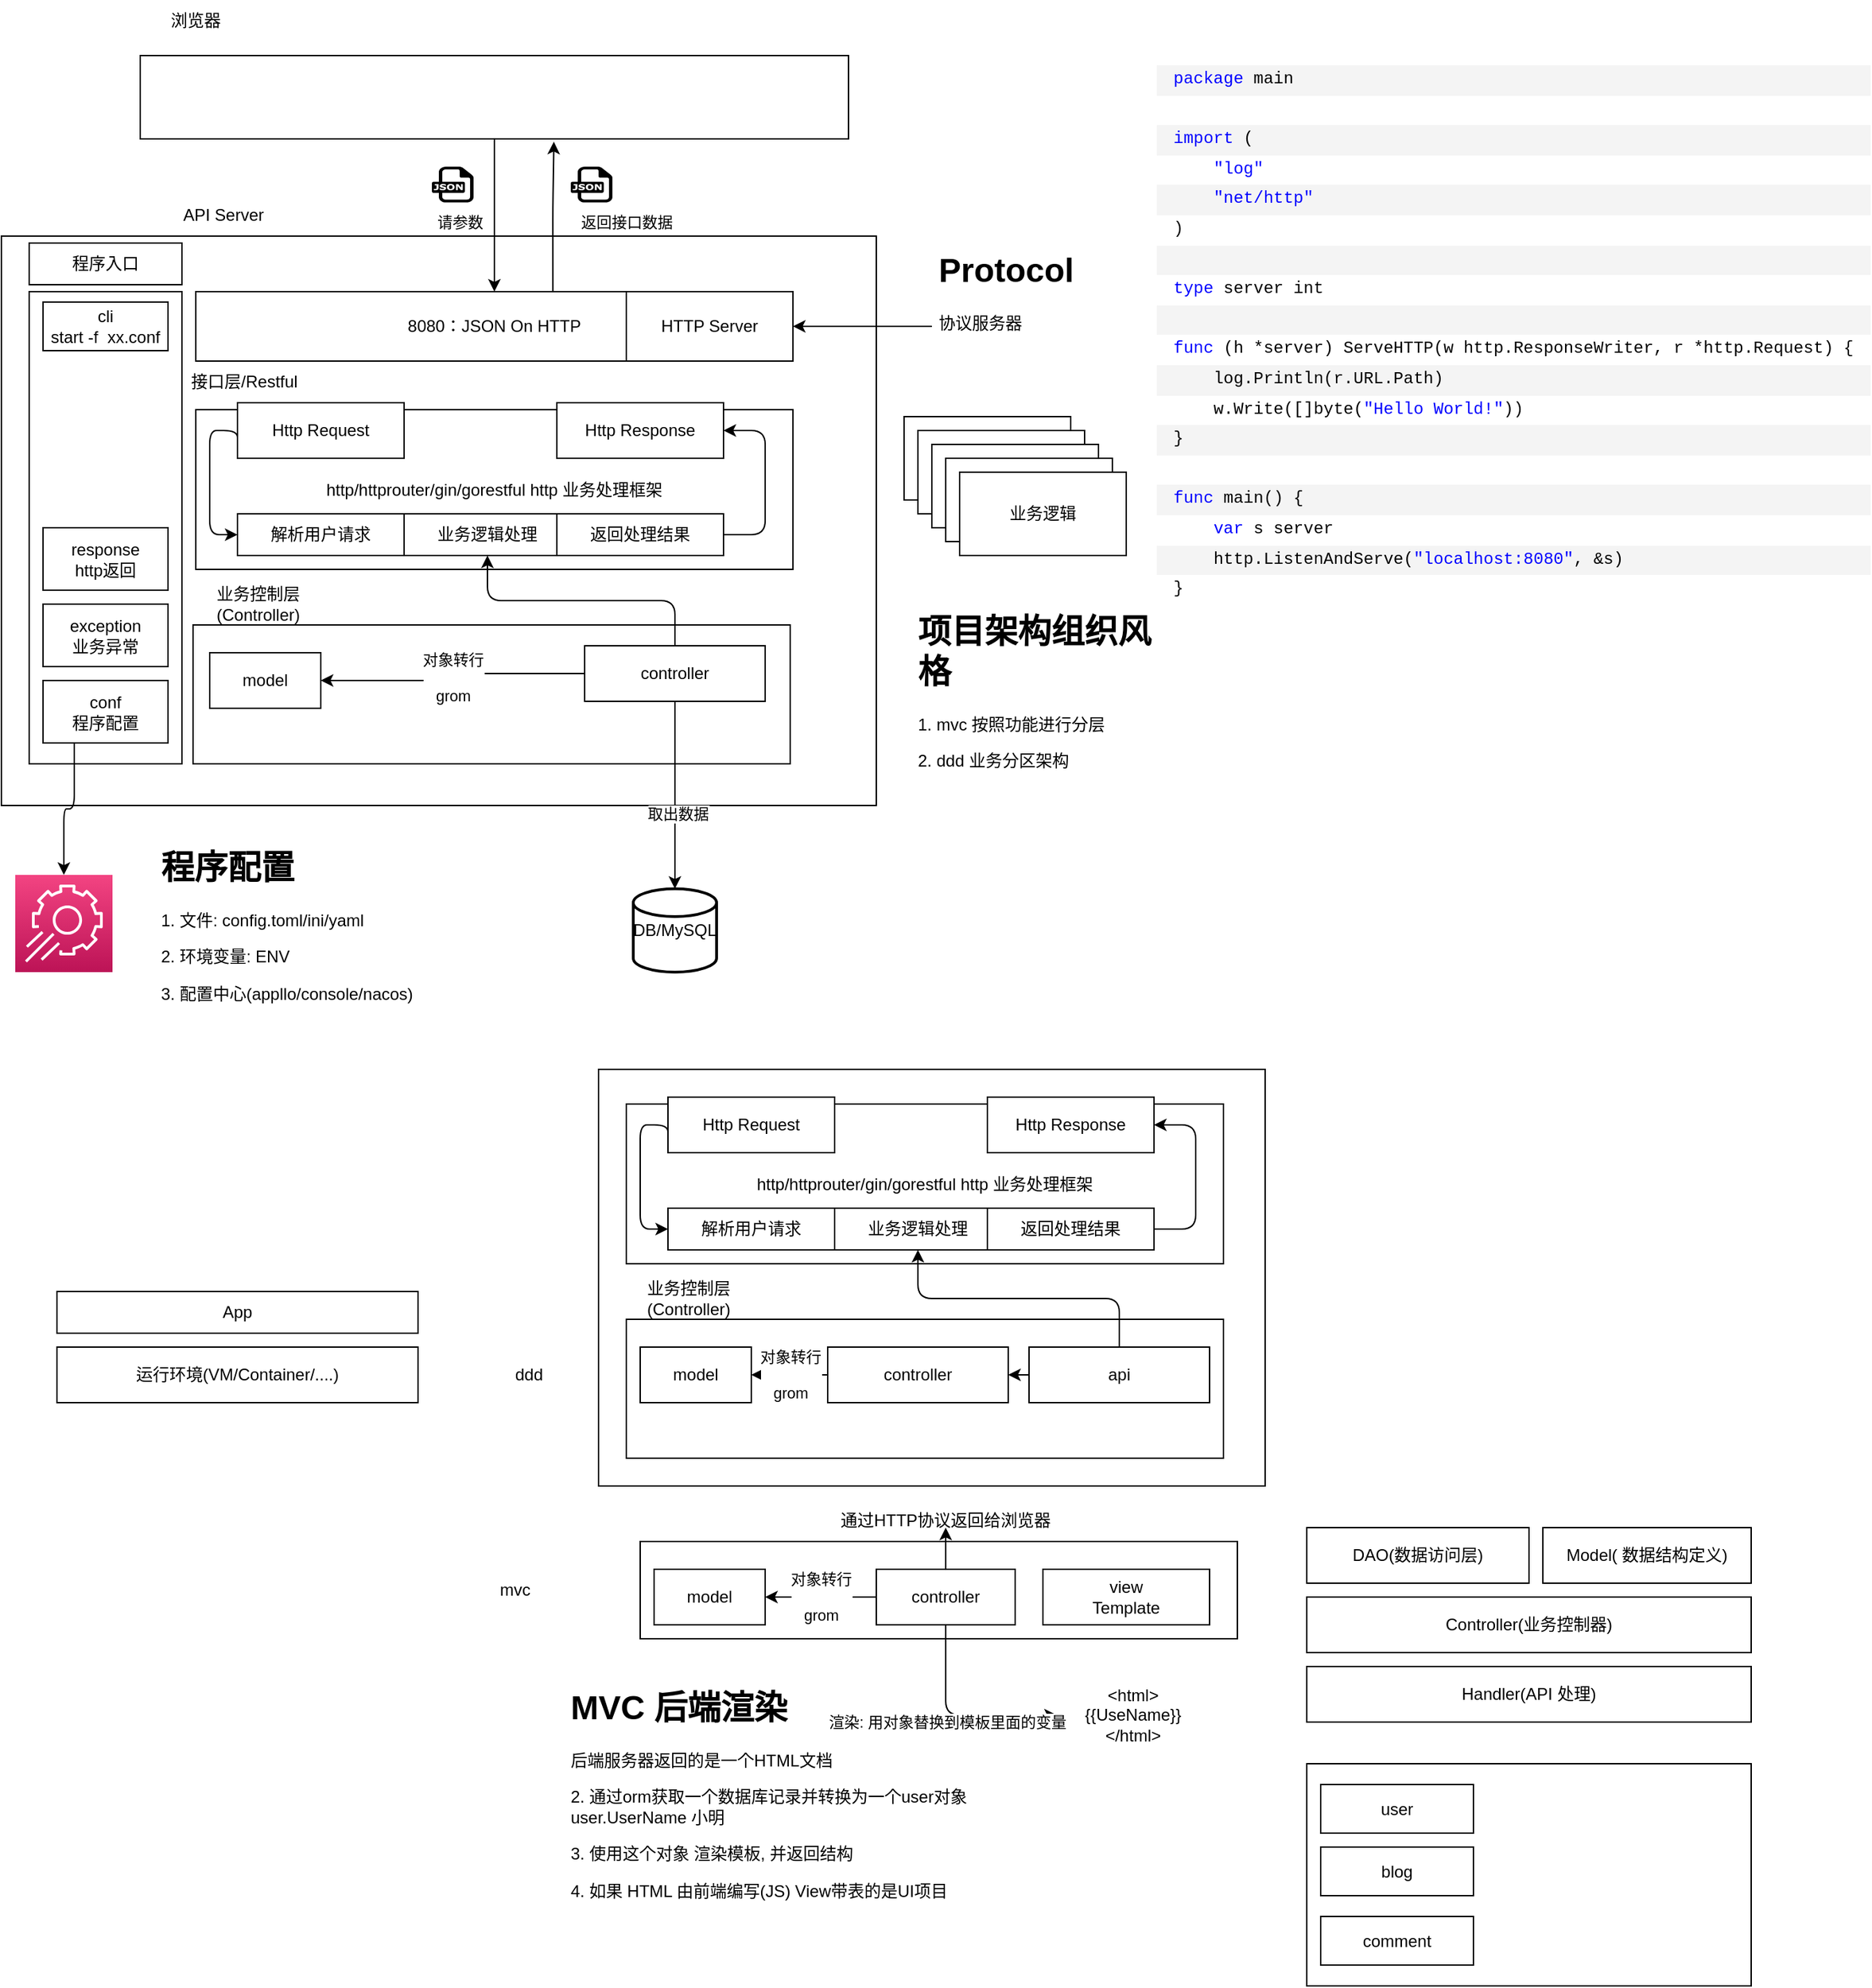 <mxfile>
    <diagram id="3UPK-L33isuok3oqNP-7" name="第 1 页">
        <mxGraphModel dx="991" dy="521" grid="1" gridSize="10" guides="1" tooltips="1" connect="1" arrows="1" fold="1" page="1" pageScale="1" pageWidth="827" pageHeight="1169" math="0" shadow="0">
            <root>
                <mxCell id="0"/>
                <mxCell id="1" parent="0"/>
                <mxCell id="76" value="" style="rounded=0;whiteSpace=wrap;html=1;" parent="1" vertex="1">
                    <mxGeometry x="430" y="800" width="480" height="300" as="geometry"/>
                </mxCell>
                <mxCell id="2" value="" style="rounded=0;whiteSpace=wrap;html=1;" parent="1" vertex="1">
                    <mxGeometry y="200" width="630" height="410" as="geometry"/>
                </mxCell>
                <mxCell id="49" value="返回接口数据" style="edgeStyle=orthogonalEdgeStyle;html=1;exitX=0.598;exitY=0.007;exitDx=0;exitDy=0;entryX=0.584;entryY=1.034;entryDx=0;entryDy=0;entryPerimeter=0;exitPerimeter=0;" parent="1" source="3" target="8" edge="1">
                    <mxGeometry x="-0.071" y="-53" relative="1" as="geometry">
                        <Array as="points">
                            <mxPoint x="397" y="180"/>
                        </Array>
                        <mxPoint as="offset"/>
                    </mxGeometry>
                </mxCell>
                <mxCell id="3" value="8080：JSON On HTTP" style="rounded=0;whiteSpace=wrap;html=1;" parent="1" vertex="1">
                    <mxGeometry x="140" y="240" width="430" height="50" as="geometry"/>
                </mxCell>
                <mxCell id="4" value="HTTP Server" style="rounded=0;whiteSpace=wrap;html=1;" parent="1" vertex="1">
                    <mxGeometry x="450" y="240" width="120" height="50" as="geometry"/>
                </mxCell>
                <mxCell id="6" style="edgeStyle=none;html=1;exitX=0;exitY=0.5;exitDx=0;exitDy=0;entryX=1;entryY=0.5;entryDx=0;entryDy=0;" parent="1" source="5" target="4" edge="1">
                    <mxGeometry relative="1" as="geometry"/>
                </mxCell>
                <mxCell id="5" value="&lt;h1&gt;Protocol&lt;/h1&gt;&lt;p&gt;协议服务器&lt;/p&gt;" style="text;html=1;strokeColor=none;fillColor=none;spacing=5;spacingTop=-20;whiteSpace=wrap;overflow=hidden;rounded=0;" parent="1" vertex="1">
                    <mxGeometry x="670" y="205" width="190" height="120" as="geometry"/>
                </mxCell>
                <mxCell id="10" value="请参数" style="edgeStyle=orthogonalEdgeStyle;html=1;exitX=0.5;exitY=1;exitDx=0;exitDy=0;entryX=0.5;entryY=0;entryDx=0;entryDy=0;" parent="1" source="8" target="3" edge="1">
                    <mxGeometry x="0.091" y="-25" relative="1" as="geometry">
                        <mxPoint as="offset"/>
                    </mxGeometry>
                </mxCell>
                <mxCell id="8" value="" style="rounded=0;whiteSpace=wrap;html=1;" parent="1" vertex="1">
                    <mxGeometry x="100" y="70" width="510" height="60" as="geometry"/>
                </mxCell>
                <mxCell id="9" value="浏览器" style="text;html=1;strokeColor=none;fillColor=none;align=center;verticalAlign=middle;whiteSpace=wrap;rounded=0;" parent="1" vertex="1">
                    <mxGeometry x="110" y="30" width="60" height="30" as="geometry"/>
                </mxCell>
                <mxCell id="11" value="&lt;div style=&quot;border-radius: 0px !important; background: none rgb(244, 244, 244) !important; border: 0px !important; inset: auto !important; float: none !important; height: auto !important; line-height: 1.8em !important; margin: 0px !important; outline: 0px !important; overflow: visible !important; padding: 0px 1em !important; position: static !important; text-align: left; vertical-align: baseline !important; width: auto !important; box-sizing: content-box !important; font-family: Consolas, &amp;quot;Bitstream Vera Sans Mono&amp;quot;, &amp;quot;Courier New&amp;quot;, Courier, monospace; font-weight: 400; font-style: normal; font-size: 12px; min-height: auto !important; white-space-collapse: collapse; text-wrap: nowrap !important; color: rgb(75, 75, 75); font-variant-ligatures: normal; font-variant-caps: normal; letter-spacing: normal; orphans: 2; text-indent: 0px; text-transform: none; widows: 2; word-spacing: 0px; -webkit-text-stroke-width: 0px; text-decoration-thickness: initial; text-decoration-style: initial; text-decoration-color: initial;&quot; class=&quot;line number1 index0 alt2&quot;&gt;&lt;code style=&quot;font-family: Consolas, &amp;quot;Bitstream Vera Sans Mono&amp;quot;, &amp;quot;Courier New&amp;quot;, Courier, monospace !important; border-radius: 0px !important; background: none !important; border: 0px !important; inset: auto !important; float: none !important; height: auto !important; line-height: 1.8em !important; margin: 0px !important; outline: 0px !important; overflow: visible !important; padding: 0px !important; position: static !important; text-align: left !important; vertical-align: baseline !important; width: auto !important; box-sizing: content-box !important; font-weight: normal !important; font-style: normal !important; font-size: 12px !important; min-height: auto !important; color: rgb(0, 0, 255) !important;&quot; class=&quot;go keyword bold&quot;&gt;package&lt;/code&gt;&lt;span&gt;&amp;nbsp;&lt;/span&gt;&lt;code style=&quot;font-family: Consolas, &amp;quot;Bitstream Vera Sans Mono&amp;quot;, &amp;quot;Courier New&amp;quot;, Courier, monospace !important; border-radius: 0px !important; background: none !important; border: 0px !important; inset: auto !important; float: none !important; height: auto !important; line-height: 1.8em !important; margin: 0px !important; outline: 0px !important; overflow: visible !important; padding: 0px !important; position: static !important; text-align: left !important; vertical-align: baseline !important; width: auto !important; box-sizing: content-box !important; font-weight: normal !important; font-style: normal !important; font-size: 12px !important; min-height: auto !important; color: rgb(0, 0, 0) !important;&quot; class=&quot;go plain&quot;&gt;main&lt;/code&gt;&lt;/div&gt;&lt;div style=&quot;border-radius: 0px !important; background: none rgb(255, 255, 255) !important; border: 0px !important; inset: auto !important; float: none !important; height: auto !important; line-height: 1.8em !important; margin: 0px !important; outline: 0px !important; overflow: visible !important; padding: 0px 1em !important; position: static !important; text-align: left; vertical-align: baseline !important; width: auto !important; box-sizing: content-box !important; font-family: Consolas, &amp;quot;Bitstream Vera Sans Mono&amp;quot;, &amp;quot;Courier New&amp;quot;, Courier, monospace; font-weight: 400; font-style: normal; font-size: 12px; min-height: auto !important; white-space-collapse: collapse; text-wrap: nowrap !important; color: rgb(75, 75, 75); font-variant-ligatures: normal; font-variant-caps: normal; letter-spacing: normal; orphans: 2; text-indent: 0px; text-transform: none; widows: 2; word-spacing: 0px; -webkit-text-stroke-width: 0px; text-decoration-thickness: initial; text-decoration-style: initial; text-decoration-color: initial;&quot; class=&quot;line number2 index1 alt1&quot;&gt;&amp;nbsp;&lt;/div&gt;&lt;div style=&quot;border-radius: 0px !important; background: none rgb(244, 244, 244) !important; border: 0px !important; inset: auto !important; float: none !important; height: auto !important; line-height: 1.8em !important; margin: 0px !important; outline: 0px !important; overflow: visible !important; padding: 0px 1em !important; position: static !important; text-align: left; vertical-align: baseline !important; width: auto !important; box-sizing: content-box !important; font-family: Consolas, &amp;quot;Bitstream Vera Sans Mono&amp;quot;, &amp;quot;Courier New&amp;quot;, Courier, monospace; font-weight: 400; font-style: normal; font-size: 12px; min-height: auto !important; white-space-collapse: collapse; text-wrap: nowrap !important; color: rgb(75, 75, 75); font-variant-ligatures: normal; font-variant-caps: normal; letter-spacing: normal; orphans: 2; text-indent: 0px; text-transform: none; widows: 2; word-spacing: 0px; -webkit-text-stroke-width: 0px; text-decoration-thickness: initial; text-decoration-style: initial; text-decoration-color: initial;&quot; class=&quot;line number3 index2 alt2&quot;&gt;&lt;code style=&quot;font-family: Consolas, &amp;quot;Bitstream Vera Sans Mono&amp;quot;, &amp;quot;Courier New&amp;quot;, Courier, monospace !important; border-radius: 0px !important; background: none !important; border: 0px !important; inset: auto !important; float: none !important; height: auto !important; line-height: 1.8em !important; margin: 0px !important; outline: 0px !important; overflow: visible !important; padding: 0px !important; position: static !important; text-align: left !important; vertical-align: baseline !important; width: auto !important; box-sizing: content-box !important; font-weight: normal !important; font-style: normal !important; font-size: 12px !important; min-height: auto !important; color: rgb(0, 0, 255) !important;&quot; class=&quot;go keyword bold&quot;&gt;import&lt;/code&gt;&lt;span&gt;&amp;nbsp;&lt;/span&gt;&lt;code style=&quot;font-family: Consolas, &amp;quot;Bitstream Vera Sans Mono&amp;quot;, &amp;quot;Courier New&amp;quot;, Courier, monospace !important; border-radius: 0px !important; background: none !important; border: 0px !important; inset: auto !important; float: none !important; height: auto !important; line-height: 1.8em !important; margin: 0px !important; outline: 0px !important; overflow: visible !important; padding: 0px !important; position: static !important; text-align: left !important; vertical-align: baseline !important; width: auto !important; box-sizing: content-box !important; font-weight: normal !important; font-style: normal !important; font-size: 12px !important; min-height: auto !important; color: rgb(0, 0, 0) !important;&quot; class=&quot;go plain&quot;&gt;(&lt;/code&gt;&lt;/div&gt;&lt;div style=&quot;border-radius: 0px !important; background: none rgb(255, 255, 255) !important; border: 0px !important; inset: auto !important; float: none !important; height: auto !important; line-height: 1.8em !important; margin: 0px !important; outline: 0px !important; overflow: visible !important; padding: 0px 1em !important; position: static !important; text-align: left; vertical-align: baseline !important; width: auto !important; box-sizing: content-box !important; font-family: Consolas, &amp;quot;Bitstream Vera Sans Mono&amp;quot;, &amp;quot;Courier New&amp;quot;, Courier, monospace; font-weight: 400; font-style: normal; font-size: 12px; min-height: auto !important; white-space-collapse: collapse; text-wrap: nowrap !important; color: rgb(75, 75, 75); font-variant-ligatures: normal; font-variant-caps: normal; letter-spacing: normal; orphans: 2; text-indent: 0px; text-transform: none; widows: 2; word-spacing: 0px; -webkit-text-stroke-width: 0px; text-decoration-thickness: initial; text-decoration-style: initial; text-decoration-color: initial;&quot; class=&quot;line number4 index3 alt1&quot;&gt;&lt;code style=&quot;font-family: Consolas, &amp;quot;Bitstream Vera Sans Mono&amp;quot;, &amp;quot;Courier New&amp;quot;, Courier, monospace !important; border-radius: 0px !important; background: none !important; border: 0px !important; inset: auto !important; float: none !important; height: auto !important; line-height: 1.8em !important; margin: 0px !important; outline: 0px !important; overflow: visible !important; padding: 0px !important; position: static !important; text-align: left !important; vertical-align: baseline !important; width: auto !important; box-sizing: content-box !important; font-weight: normal !important; font-style: normal !important; font-size: 12px !important; min-height: auto !important;&quot; class=&quot;go spaces&quot;&gt;&amp;nbsp;&amp;nbsp;&amp;nbsp;&amp;nbsp;&lt;/code&gt;&lt;code style=&quot;font-family: Consolas, &amp;quot;Bitstream Vera Sans Mono&amp;quot;, &amp;quot;Courier New&amp;quot;, Courier, monospace !important; border-radius: 0px !important; background: none !important; border: 0px !important; inset: auto !important; float: none !important; height: auto !important; line-height: 1.8em !important; margin: 0px !important; outline: 0px !important; overflow: visible !important; padding: 0px !important; position: static !important; text-align: left !important; vertical-align: baseline !important; width: auto !important; box-sizing: content-box !important; font-weight: normal !important; font-style: normal !important; font-size: 12px !important; min-height: auto !important; color: rgb(0, 0, 255) !important;&quot; class=&quot;go string&quot;&gt;&quot;log&quot;&lt;/code&gt;&lt;/div&gt;&lt;div style=&quot;border-radius: 0px !important; background: none rgb(244, 244, 244) !important; border: 0px !important; inset: auto !important; float: none !important; height: auto !important; line-height: 1.8em !important; margin: 0px !important; outline: 0px !important; overflow: visible !important; padding: 0px 1em !important; position: static !important; text-align: left; vertical-align: baseline !important; width: auto !important; box-sizing: content-box !important; font-family: Consolas, &amp;quot;Bitstream Vera Sans Mono&amp;quot;, &amp;quot;Courier New&amp;quot;, Courier, monospace; font-weight: 400; font-style: normal; font-size: 12px; min-height: auto !important; white-space-collapse: collapse; text-wrap: nowrap !important; color: rgb(75, 75, 75); font-variant-ligatures: normal; font-variant-caps: normal; letter-spacing: normal; orphans: 2; text-indent: 0px; text-transform: none; widows: 2; word-spacing: 0px; -webkit-text-stroke-width: 0px; text-decoration-thickness: initial; text-decoration-style: initial; text-decoration-color: initial;&quot; class=&quot;line number5 index4 alt2&quot;&gt;&lt;code style=&quot;font-family: Consolas, &amp;quot;Bitstream Vera Sans Mono&amp;quot;, &amp;quot;Courier New&amp;quot;, Courier, monospace !important; border-radius: 0px !important; background: none !important; border: 0px !important; inset: auto !important; float: none !important; height: auto !important; line-height: 1.8em !important; margin: 0px !important; outline: 0px !important; overflow: visible !important; padding: 0px !important; position: static !important; text-align: left !important; vertical-align: baseline !important; width: auto !important; box-sizing: content-box !important; font-weight: normal !important; font-style: normal !important; font-size: 12px !important; min-height: auto !important;&quot; class=&quot;go spaces&quot;&gt;&amp;nbsp;&amp;nbsp;&amp;nbsp;&amp;nbsp;&lt;/code&gt;&lt;code style=&quot;font-family: Consolas, &amp;quot;Bitstream Vera Sans Mono&amp;quot;, &amp;quot;Courier New&amp;quot;, Courier, monospace !important; border-radius: 0px !important; background: none !important; border: 0px !important; inset: auto !important; float: none !important; height: auto !important; line-height: 1.8em !important; margin: 0px !important; outline: 0px !important; overflow: visible !important; padding: 0px !important; position: static !important; text-align: left !important; vertical-align: baseline !important; width: auto !important; box-sizing: content-box !important; font-weight: normal !important; font-style: normal !important; font-size: 12px !important; min-height: auto !important; color: rgb(0, 0, 255) !important;&quot; class=&quot;go string&quot;&gt;&quot;net/http&quot;&lt;/code&gt;&lt;/div&gt;&lt;div style=&quot;border-radius: 0px !important; background: none rgb(255, 255, 255) !important; border: 0px !important; inset: auto !important; float: none !important; height: auto !important; line-height: 1.8em !important; margin: 0px !important; outline: 0px !important; overflow: visible !important; padding: 0px 1em !important; position: static !important; text-align: left; vertical-align: baseline !important; width: auto !important; box-sizing: content-box !important; font-family: Consolas, &amp;quot;Bitstream Vera Sans Mono&amp;quot;, &amp;quot;Courier New&amp;quot;, Courier, monospace; font-weight: 400; font-style: normal; font-size: 12px; min-height: auto !important; white-space-collapse: collapse; text-wrap: nowrap !important; color: rgb(75, 75, 75); font-variant-ligatures: normal; font-variant-caps: normal; letter-spacing: normal; orphans: 2; text-indent: 0px; text-transform: none; widows: 2; word-spacing: 0px; -webkit-text-stroke-width: 0px; text-decoration-thickness: initial; text-decoration-style: initial; text-decoration-color: initial;&quot; class=&quot;line number6 index5 alt1&quot;&gt;&lt;code style=&quot;font-family: Consolas, &amp;quot;Bitstream Vera Sans Mono&amp;quot;, &amp;quot;Courier New&amp;quot;, Courier, monospace !important; border-radius: 0px !important; background: none !important; border: 0px !important; inset: auto !important; float: none !important; height: auto !important; line-height: 1.8em !important; margin: 0px !important; outline: 0px !important; overflow: visible !important; padding: 0px !important; position: static !important; text-align: left !important; vertical-align: baseline !important; width: auto !important; box-sizing: content-box !important; font-weight: normal !important; font-style: normal !important; font-size: 12px !important; min-height: auto !important; color: rgb(0, 0, 0) !important;&quot; class=&quot;go plain&quot;&gt;)&lt;/code&gt;&lt;/div&gt;&lt;div style=&quot;border-radius: 0px !important; background: none rgb(244, 244, 244) !important; border: 0px !important; inset: auto !important; float: none !important; height: auto !important; line-height: 1.8em !important; margin: 0px !important; outline: 0px !important; overflow: visible !important; padding: 0px 1em !important; position: static !important; text-align: left; vertical-align: baseline !important; width: auto !important; box-sizing: content-box !important; font-family: Consolas, &amp;quot;Bitstream Vera Sans Mono&amp;quot;, &amp;quot;Courier New&amp;quot;, Courier, monospace; font-weight: 400; font-style: normal; font-size: 12px; min-height: auto !important; white-space-collapse: collapse; text-wrap: nowrap !important; color: rgb(75, 75, 75); font-variant-ligatures: normal; font-variant-caps: normal; letter-spacing: normal; orphans: 2; text-indent: 0px; text-transform: none; widows: 2; word-spacing: 0px; -webkit-text-stroke-width: 0px; text-decoration-thickness: initial; text-decoration-style: initial; text-decoration-color: initial;&quot; class=&quot;line number7 index6 alt2&quot;&gt;&amp;nbsp;&lt;/div&gt;&lt;div style=&quot;border-radius: 0px !important; background: none rgb(255, 255, 255) !important; border: 0px !important; inset: auto !important; float: none !important; height: auto !important; line-height: 1.8em !important; margin: 0px !important; outline: 0px !important; overflow: visible !important; padding: 0px 1em !important; position: static !important; text-align: left; vertical-align: baseline !important; width: auto !important; box-sizing: content-box !important; font-family: Consolas, &amp;quot;Bitstream Vera Sans Mono&amp;quot;, &amp;quot;Courier New&amp;quot;, Courier, monospace; font-weight: 400; font-style: normal; font-size: 12px; min-height: auto !important; white-space-collapse: collapse; text-wrap: nowrap !important; color: rgb(75, 75, 75); font-variant-ligatures: normal; font-variant-caps: normal; letter-spacing: normal; orphans: 2; text-indent: 0px; text-transform: none; widows: 2; word-spacing: 0px; -webkit-text-stroke-width: 0px; text-decoration-thickness: initial; text-decoration-style: initial; text-decoration-color: initial;&quot; class=&quot;line number8 index7 alt1&quot;&gt;&lt;code style=&quot;font-family: Consolas, &amp;quot;Bitstream Vera Sans Mono&amp;quot;, &amp;quot;Courier New&amp;quot;, Courier, monospace !important; border-radius: 0px !important; background: none !important; border: 0px !important; inset: auto !important; float: none !important; height: auto !important; line-height: 1.8em !important; margin: 0px !important; outline: 0px !important; overflow: visible !important; padding: 0px !important; position: static !important; text-align: left !important; vertical-align: baseline !important; width: auto !important; box-sizing: content-box !important; font-weight: normal !important; font-style: normal !important; font-size: 12px !important; min-height: auto !important; color: rgb(0, 0, 255) !important;&quot; class=&quot;go keyword bold&quot;&gt;type&lt;/code&gt;&lt;span&gt;&amp;nbsp;&lt;/span&gt;&lt;code style=&quot;font-family: Consolas, &amp;quot;Bitstream Vera Sans Mono&amp;quot;, &amp;quot;Courier New&amp;quot;, Courier, monospace !important; border-radius: 0px !important; background: none !important; border: 0px !important; inset: auto !important; float: none !important; height: auto !important; line-height: 1.8em !important; margin: 0px !important; outline: 0px !important; overflow: visible !important; padding: 0px !important; position: static !important; text-align: left !important; vertical-align: baseline !important; width: auto !important; box-sizing: content-box !important; font-weight: normal !important; font-style: normal !important; font-size: 12px !important; min-height: auto !important; color: rgb(0, 0, 0) !important;&quot; class=&quot;go plain&quot;&gt;server int&lt;/code&gt;&lt;/div&gt;&lt;div style=&quot;border-radius: 0px !important; background: none rgb(244, 244, 244) !important; border: 0px !important; inset: auto !important; float: none !important; height: auto !important; line-height: 1.8em !important; margin: 0px !important; outline: 0px !important; overflow: visible !important; padding: 0px 1em !important; position: static !important; text-align: left; vertical-align: baseline !important; width: auto !important; box-sizing: content-box !important; font-family: Consolas, &amp;quot;Bitstream Vera Sans Mono&amp;quot;, &amp;quot;Courier New&amp;quot;, Courier, monospace; font-weight: 400; font-style: normal; font-size: 12px; min-height: auto !important; white-space-collapse: collapse; text-wrap: nowrap !important; color: rgb(75, 75, 75); font-variant-ligatures: normal; font-variant-caps: normal; letter-spacing: normal; orphans: 2; text-indent: 0px; text-transform: none; widows: 2; word-spacing: 0px; -webkit-text-stroke-width: 0px; text-decoration-thickness: initial; text-decoration-style: initial; text-decoration-color: initial;&quot; class=&quot;line number9 index8 alt2&quot;&gt;&amp;nbsp;&lt;/div&gt;&lt;div style=&quot;border-radius: 0px !important; background: none rgb(255, 255, 255) !important; border: 0px !important; inset: auto !important; float: none !important; height: auto !important; line-height: 1.8em !important; margin: 0px !important; outline: 0px !important; overflow: visible !important; padding: 0px 1em !important; position: static !important; text-align: left; vertical-align: baseline !important; width: auto !important; box-sizing: content-box !important; font-family: Consolas, &amp;quot;Bitstream Vera Sans Mono&amp;quot;, &amp;quot;Courier New&amp;quot;, Courier, monospace; font-weight: 400; font-style: normal; font-size: 12px; min-height: auto !important; white-space-collapse: collapse; text-wrap: nowrap !important; color: rgb(75, 75, 75); font-variant-ligatures: normal; font-variant-caps: normal; letter-spacing: normal; orphans: 2; text-indent: 0px; text-transform: none; widows: 2; word-spacing: 0px; -webkit-text-stroke-width: 0px; text-decoration-thickness: initial; text-decoration-style: initial; text-decoration-color: initial;&quot; class=&quot;line number10 index9 alt1&quot;&gt;&lt;code style=&quot;font-family: Consolas, &amp;quot;Bitstream Vera Sans Mono&amp;quot;, &amp;quot;Courier New&amp;quot;, Courier, monospace !important; border-radius: 0px !important; background: none !important; border: 0px !important; inset: auto !important; float: none !important; height: auto !important; line-height: 1.8em !important; margin: 0px !important; outline: 0px !important; overflow: visible !important; padding: 0px !important; position: static !important; text-align: left !important; vertical-align: baseline !important; width: auto !important; box-sizing: content-box !important; font-weight: normal !important; font-style: normal !important; font-size: 12px !important; min-height: auto !important; color: rgb(0, 0, 255) !important;&quot; class=&quot;go keyword bold&quot;&gt;func&lt;/code&gt;&lt;span&gt;&amp;nbsp;&lt;/span&gt;&lt;code style=&quot;font-family: Consolas, &amp;quot;Bitstream Vera Sans Mono&amp;quot;, &amp;quot;Courier New&amp;quot;, Courier, monospace !important; border-radius: 0px !important; background: none !important; border: 0px !important; inset: auto !important; float: none !important; height: auto !important; line-height: 1.8em !important; margin: 0px !important; outline: 0px !important; overflow: visible !important; padding: 0px !important; position: static !important; text-align: left !important; vertical-align: baseline !important; width: auto !important; box-sizing: content-box !important; font-weight: normal !important; font-style: normal !important; font-size: 12px !important; min-height: auto !important; color: rgb(0, 0, 0) !important;&quot; class=&quot;go plain&quot;&gt;(h *server) ServeHTTP(w http.ResponseWriter, r *http.Request) {&lt;/code&gt;&lt;/div&gt;&lt;div style=&quot;border-radius: 0px !important; background: none rgb(244, 244, 244) !important; border: 0px !important; inset: auto !important; float: none !important; height: auto !important; line-height: 1.8em !important; margin: 0px !important; outline: 0px !important; overflow: visible !important; padding: 0px 1em !important; position: static !important; text-align: left; vertical-align: baseline !important; width: auto !important; box-sizing: content-box !important; font-family: Consolas, &amp;quot;Bitstream Vera Sans Mono&amp;quot;, &amp;quot;Courier New&amp;quot;, Courier, monospace; font-weight: 400; font-style: normal; font-size: 12px; min-height: auto !important; white-space-collapse: collapse; text-wrap: nowrap !important; color: rgb(75, 75, 75); font-variant-ligatures: normal; font-variant-caps: normal; letter-spacing: normal; orphans: 2; text-indent: 0px; text-transform: none; widows: 2; word-spacing: 0px; -webkit-text-stroke-width: 0px; text-decoration-thickness: initial; text-decoration-style: initial; text-decoration-color: initial;&quot; class=&quot;line number11 index10 alt2&quot;&gt;&lt;code style=&quot;font-family: Consolas, &amp;quot;Bitstream Vera Sans Mono&amp;quot;, &amp;quot;Courier New&amp;quot;, Courier, monospace !important; border-radius: 0px !important; background: none !important; border: 0px !important; inset: auto !important; float: none !important; height: auto !important; line-height: 1.8em !important; margin: 0px !important; outline: 0px !important; overflow: visible !important; padding: 0px !important; position: static !important; text-align: left !important; vertical-align: baseline !important; width: auto !important; box-sizing: content-box !important; font-weight: normal !important; font-style: normal !important; font-size: 12px !important; min-height: auto !important;&quot; class=&quot;go spaces&quot;&gt;&amp;nbsp;&amp;nbsp;&amp;nbsp;&amp;nbsp;&lt;/code&gt;&lt;code style=&quot;font-family: Consolas, &amp;quot;Bitstream Vera Sans Mono&amp;quot;, &amp;quot;Courier New&amp;quot;, Courier, monospace !important; border-radius: 0px !important; background: none !important; border: 0px !important; inset: auto !important; float: none !important; height: auto !important; line-height: 1.8em !important; margin: 0px !important; outline: 0px !important; overflow: visible !important; padding: 0px !important; position: static !important; text-align: left !important; vertical-align: baseline !important; width: auto !important; box-sizing: content-box !important; font-weight: normal !important; font-style: normal !important; font-size: 12px !important; min-height: auto !important; color: rgb(0, 0, 0) !important;&quot; class=&quot;go plain&quot;&gt;log.Println(r.URL.Path)&lt;/code&gt;&lt;/div&gt;&lt;div style=&quot;border-radius: 0px !important; background: none rgb(255, 255, 255) !important; border: 0px !important; inset: auto !important; float: none !important; height: auto !important; line-height: 1.8em !important; margin: 0px !important; outline: 0px !important; overflow: visible !important; padding: 0px 1em !important; position: static !important; text-align: left; vertical-align: baseline !important; width: auto !important; box-sizing: content-box !important; font-family: Consolas, &amp;quot;Bitstream Vera Sans Mono&amp;quot;, &amp;quot;Courier New&amp;quot;, Courier, monospace; font-weight: 400; font-style: normal; font-size: 12px; min-height: auto !important; white-space-collapse: collapse; text-wrap: nowrap !important; color: rgb(75, 75, 75); font-variant-ligatures: normal; font-variant-caps: normal; letter-spacing: normal; orphans: 2; text-indent: 0px; text-transform: none; widows: 2; word-spacing: 0px; -webkit-text-stroke-width: 0px; text-decoration-thickness: initial; text-decoration-style: initial; text-decoration-color: initial;&quot; class=&quot;line number12 index11 alt1&quot;&gt;&lt;code style=&quot;font-family: Consolas, &amp;quot;Bitstream Vera Sans Mono&amp;quot;, &amp;quot;Courier New&amp;quot;, Courier, monospace !important; border-radius: 0px !important; background: none !important; border: 0px !important; inset: auto !important; float: none !important; height: auto !important; line-height: 1.8em !important; margin: 0px !important; outline: 0px !important; overflow: visible !important; padding: 0px !important; position: static !important; text-align: left !important; vertical-align: baseline !important; width: auto !important; box-sizing: content-box !important; font-weight: normal !important; font-style: normal !important; font-size: 12px !important; min-height: auto !important;&quot; class=&quot;go spaces&quot;&gt;&amp;nbsp;&amp;nbsp;&amp;nbsp;&amp;nbsp;&lt;/code&gt;&lt;code style=&quot;font-family: Consolas, &amp;quot;Bitstream Vera Sans Mono&amp;quot;, &amp;quot;Courier New&amp;quot;, Courier, monospace !important; border-radius: 0px !important; background: none !important; border: 0px !important; inset: auto !important; float: none !important; height: auto !important; line-height: 1.8em !important; margin: 0px !important; outline: 0px !important; overflow: visible !important; padding: 0px !important; position: static !important; text-align: left !important; vertical-align: baseline !important; width: auto !important; box-sizing: content-box !important; font-weight: normal !important; font-style: normal !important; font-size: 12px !important; min-height: auto !important; color: rgb(0, 0, 0) !important;&quot; class=&quot;go plain&quot;&gt;w.Write([]byte(&lt;/code&gt;&lt;code style=&quot;font-family: Consolas, &amp;quot;Bitstream Vera Sans Mono&amp;quot;, &amp;quot;Courier New&amp;quot;, Courier, monospace !important; border-radius: 0px !important; background: none !important; border: 0px !important; inset: auto !important; float: none !important; height: auto !important; line-height: 1.8em !important; margin: 0px !important; outline: 0px !important; overflow: visible !important; padding: 0px !important; position: static !important; text-align: left !important; vertical-align: baseline !important; width: auto !important; box-sizing: content-box !important; font-weight: normal !important; font-style: normal !important; font-size: 12px !important; min-height: auto !important; color: rgb(0, 0, 255) !important;&quot; class=&quot;go string&quot;&gt;&quot;Hello World!&quot;&lt;/code&gt;&lt;code style=&quot;font-family: Consolas, &amp;quot;Bitstream Vera Sans Mono&amp;quot;, &amp;quot;Courier New&amp;quot;, Courier, monospace !important; border-radius: 0px !important; background: none !important; border: 0px !important; inset: auto !important; float: none !important; height: auto !important; line-height: 1.8em !important; margin: 0px !important; outline: 0px !important; overflow: visible !important; padding: 0px !important; position: static !important; text-align: left !important; vertical-align: baseline !important; width: auto !important; box-sizing: content-box !important; font-weight: normal !important; font-style: normal !important; font-size: 12px !important; min-height: auto !important; color: rgb(0, 0, 0) !important;&quot; class=&quot;go plain&quot;&gt;))&lt;/code&gt;&lt;/div&gt;&lt;div style=&quot;border-radius: 0px !important; background: none rgb(244, 244, 244) !important; border: 0px !important; inset: auto !important; float: none !important; height: auto !important; line-height: 1.8em !important; margin: 0px !important; outline: 0px !important; overflow: visible !important; padding: 0px 1em !important; position: static !important; text-align: left; vertical-align: baseline !important; width: auto !important; box-sizing: content-box !important; font-family: Consolas, &amp;quot;Bitstream Vera Sans Mono&amp;quot;, &amp;quot;Courier New&amp;quot;, Courier, monospace; font-weight: 400; font-style: normal; font-size: 12px; min-height: auto !important; white-space-collapse: collapse; text-wrap: nowrap !important; color: rgb(75, 75, 75); font-variant-ligatures: normal; font-variant-caps: normal; letter-spacing: normal; orphans: 2; text-indent: 0px; text-transform: none; widows: 2; word-spacing: 0px; -webkit-text-stroke-width: 0px; text-decoration-thickness: initial; text-decoration-style: initial; text-decoration-color: initial;&quot; class=&quot;line number13 index12 alt2&quot;&gt;&lt;code style=&quot;font-family: Consolas, &amp;quot;Bitstream Vera Sans Mono&amp;quot;, &amp;quot;Courier New&amp;quot;, Courier, monospace !important; border-radius: 0px !important; background: none !important; border: 0px !important; inset: auto !important; float: none !important; height: auto !important; line-height: 1.8em !important; margin: 0px !important; outline: 0px !important; overflow: visible !important; padding: 0px !important; position: static !important; text-align: left !important; vertical-align: baseline !important; width: auto !important; box-sizing: content-box !important; font-weight: normal !important; font-style: normal !important; font-size: 12px !important; min-height: auto !important; color: rgb(0, 0, 0) !important;&quot; class=&quot;go plain&quot;&gt;}&lt;/code&gt;&lt;/div&gt;&lt;div style=&quot;border-radius: 0px !important; background: none rgb(255, 255, 255) !important; border: 0px !important; inset: auto !important; float: none !important; height: auto !important; line-height: 1.8em !important; margin: 0px !important; outline: 0px !important; overflow: visible !important; padding: 0px 1em !important; position: static !important; text-align: left; vertical-align: baseline !important; width: auto !important; box-sizing: content-box !important; font-family: Consolas, &amp;quot;Bitstream Vera Sans Mono&amp;quot;, &amp;quot;Courier New&amp;quot;, Courier, monospace; font-weight: 400; font-style: normal; font-size: 12px; min-height: auto !important; white-space-collapse: collapse; text-wrap: nowrap !important; color: rgb(75, 75, 75); font-variant-ligatures: normal; font-variant-caps: normal; letter-spacing: normal; orphans: 2; text-indent: 0px; text-transform: none; widows: 2; word-spacing: 0px; -webkit-text-stroke-width: 0px; text-decoration-thickness: initial; text-decoration-style: initial; text-decoration-color: initial;&quot; class=&quot;line number14 index13 alt1&quot;&gt;&amp;nbsp;&lt;/div&gt;&lt;div style=&quot;border-radius: 0px !important; background: none rgb(244, 244, 244) !important; border: 0px !important; inset: auto !important; float: none !important; height: auto !important; line-height: 1.8em !important; margin: 0px !important; outline: 0px !important; overflow: visible !important; padding: 0px 1em !important; position: static !important; text-align: left; vertical-align: baseline !important; width: auto !important; box-sizing: content-box !important; font-family: Consolas, &amp;quot;Bitstream Vera Sans Mono&amp;quot;, &amp;quot;Courier New&amp;quot;, Courier, monospace; font-weight: 400; font-style: normal; font-size: 12px; min-height: auto !important; white-space-collapse: collapse; text-wrap: nowrap !important; color: rgb(75, 75, 75); font-variant-ligatures: normal; font-variant-caps: normal; letter-spacing: normal; orphans: 2; text-indent: 0px; text-transform: none; widows: 2; word-spacing: 0px; -webkit-text-stroke-width: 0px; text-decoration-thickness: initial; text-decoration-style: initial; text-decoration-color: initial;&quot; class=&quot;line number15 index14 alt2&quot;&gt;&lt;code style=&quot;font-family: Consolas, &amp;quot;Bitstream Vera Sans Mono&amp;quot;, &amp;quot;Courier New&amp;quot;, Courier, monospace !important; border-radius: 0px !important; background: none !important; border: 0px !important; inset: auto !important; float: none !important; height: auto !important; line-height: 1.8em !important; margin: 0px !important; outline: 0px !important; overflow: visible !important; padding: 0px !important; position: static !important; text-align: left !important; vertical-align: baseline !important; width: auto !important; box-sizing: content-box !important; font-weight: normal !important; font-style: normal !important; font-size: 12px !important; min-height: auto !important; color: rgb(0, 0, 255) !important;&quot; class=&quot;go keyword bold&quot;&gt;func&lt;/code&gt;&lt;span&gt;&amp;nbsp;&lt;/span&gt;&lt;code style=&quot;font-family: Consolas, &amp;quot;Bitstream Vera Sans Mono&amp;quot;, &amp;quot;Courier New&amp;quot;, Courier, monospace !important; border-radius: 0px !important; background: none !important; border: 0px !important; inset: auto !important; float: none !important; height: auto !important; line-height: 1.8em !important; margin: 0px !important; outline: 0px !important; overflow: visible !important; padding: 0px !important; position: static !important; text-align: left !important; vertical-align: baseline !important; width: auto !important; box-sizing: content-box !important; font-weight: normal !important; font-style: normal !important; font-size: 12px !important; min-height: auto !important; color: rgb(0, 0, 0) !important;&quot; class=&quot;go plain&quot;&gt;main() {&lt;/code&gt;&lt;/div&gt;&lt;div style=&quot;border-radius: 0px !important; background: none rgb(255, 255, 255) !important; border: 0px !important; inset: auto !important; float: none !important; height: auto !important; line-height: 1.8em !important; margin: 0px !important; outline: 0px !important; overflow: visible !important; padding: 0px 1em !important; position: static !important; text-align: left; vertical-align: baseline !important; width: auto !important; box-sizing: content-box !important; font-family: Consolas, &amp;quot;Bitstream Vera Sans Mono&amp;quot;, &amp;quot;Courier New&amp;quot;, Courier, monospace; font-weight: 400; font-style: normal; font-size: 12px; min-height: auto !important; white-space-collapse: collapse; text-wrap: nowrap !important; color: rgb(75, 75, 75); font-variant-ligatures: normal; font-variant-caps: normal; letter-spacing: normal; orphans: 2; text-indent: 0px; text-transform: none; widows: 2; word-spacing: 0px; -webkit-text-stroke-width: 0px; text-decoration-thickness: initial; text-decoration-style: initial; text-decoration-color: initial;&quot; class=&quot;line number16 index15 alt1&quot;&gt;&lt;code style=&quot;font-family: Consolas, &amp;quot;Bitstream Vera Sans Mono&amp;quot;, &amp;quot;Courier New&amp;quot;, Courier, monospace !important; border-radius: 0px !important; background: none !important; border: 0px !important; inset: auto !important; float: none !important; height: auto !important; line-height: 1.8em !important; margin: 0px !important; outline: 0px !important; overflow: visible !important; padding: 0px !important; position: static !important; text-align: left !important; vertical-align: baseline !important; width: auto !important; box-sizing: content-box !important; font-weight: normal !important; font-style: normal !important; font-size: 12px !important; min-height: auto !important;&quot; class=&quot;go spaces&quot;&gt;&amp;nbsp;&amp;nbsp;&amp;nbsp;&amp;nbsp;&lt;/code&gt;&lt;code style=&quot;font-family: Consolas, &amp;quot;Bitstream Vera Sans Mono&amp;quot;, &amp;quot;Courier New&amp;quot;, Courier, monospace !important; border-radius: 0px !important; background: none !important; border: 0px !important; inset: auto !important; float: none !important; height: auto !important; line-height: 1.8em !important; margin: 0px !important; outline: 0px !important; overflow: visible !important; padding: 0px !important; position: static !important; text-align: left !important; vertical-align: baseline !important; width: auto !important; box-sizing: content-box !important; font-weight: normal !important; font-style: normal !important; font-size: 12px !important; min-height: auto !important; color: rgb(0, 0, 255) !important;&quot; class=&quot;go keyword bold&quot;&gt;var&lt;/code&gt;&lt;span&gt;&amp;nbsp;&lt;/span&gt;&lt;code style=&quot;font-family: Consolas, &amp;quot;Bitstream Vera Sans Mono&amp;quot;, &amp;quot;Courier New&amp;quot;, Courier, monospace !important; border-radius: 0px !important; background: none !important; border: 0px !important; inset: auto !important; float: none !important; height: auto !important; line-height: 1.8em !important; margin: 0px !important; outline: 0px !important; overflow: visible !important; padding: 0px !important; position: static !important; text-align: left !important; vertical-align: baseline !important; width: auto !important; box-sizing: content-box !important; font-weight: normal !important; font-style: normal !important; font-size: 12px !important; min-height: auto !important; color: rgb(0, 0, 0) !important;&quot; class=&quot;go plain&quot;&gt;s server&lt;/code&gt;&lt;/div&gt;&lt;div style=&quot;border-radius: 0px !important; background: none rgb(244, 244, 244) !important; border: 0px !important; inset: auto !important; float: none !important; height: auto !important; line-height: 1.8em !important; margin: 0px !important; outline: 0px !important; overflow: visible !important; padding: 0px 1em !important; position: static !important; text-align: left; vertical-align: baseline !important; width: auto !important; box-sizing: content-box !important; font-family: Consolas, &amp;quot;Bitstream Vera Sans Mono&amp;quot;, &amp;quot;Courier New&amp;quot;, Courier, monospace; font-weight: 400; font-style: normal; font-size: 12px; min-height: auto !important; white-space-collapse: collapse; text-wrap: nowrap !important; color: rgb(75, 75, 75); font-variant-ligatures: normal; font-variant-caps: normal; letter-spacing: normal; orphans: 2; text-indent: 0px; text-transform: none; widows: 2; word-spacing: 0px; -webkit-text-stroke-width: 0px; text-decoration-thickness: initial; text-decoration-style: initial; text-decoration-color: initial;&quot; class=&quot;line number17 index16 alt2&quot;&gt;&lt;code style=&quot;font-family: Consolas, &amp;quot;Bitstream Vera Sans Mono&amp;quot;, &amp;quot;Courier New&amp;quot;, Courier, monospace !important; border-radius: 0px !important; background: none !important; border: 0px !important; inset: auto !important; float: none !important; height: auto !important; line-height: 1.8em !important; margin: 0px !important; outline: 0px !important; overflow: visible !important; padding: 0px !important; position: static !important; text-align: left !important; vertical-align: baseline !important; width: auto !important; box-sizing: content-box !important; font-weight: normal !important; font-style: normal !important; font-size: 12px !important; min-height: auto !important;&quot; class=&quot;go spaces&quot;&gt;&amp;nbsp;&amp;nbsp;&amp;nbsp;&amp;nbsp;&lt;/code&gt;&lt;code style=&quot;font-family: Consolas, &amp;quot;Bitstream Vera Sans Mono&amp;quot;, &amp;quot;Courier New&amp;quot;, Courier, monospace !important; border-radius: 0px !important; background: none !important; border: 0px !important; inset: auto !important; float: none !important; height: auto !important; line-height: 1.8em !important; margin: 0px !important; outline: 0px !important; overflow: visible !important; padding: 0px !important; position: static !important; text-align: left !important; vertical-align: baseline !important; width: auto !important; box-sizing: content-box !important; font-weight: normal !important; font-style: normal !important; font-size: 12px !important; min-height: auto !important; color: rgb(0, 0, 0) !important;&quot; class=&quot;go plain&quot;&gt;http.ListenAndServe(&lt;/code&gt;&lt;code style=&quot;font-family: Consolas, &amp;quot;Bitstream Vera Sans Mono&amp;quot;, &amp;quot;Courier New&amp;quot;, Courier, monospace !important; border-radius: 0px !important; background: none !important; border: 0px !important; inset: auto !important; float: none !important; height: auto !important; line-height: 1.8em !important; margin: 0px !important; outline: 0px !important; overflow: visible !important; padding: 0px !important; position: static !important; text-align: left !important; vertical-align: baseline !important; width: auto !important; box-sizing: content-box !important; font-weight: normal !important; font-style: normal !important; font-size: 12px !important; min-height: auto !important; color: rgb(0, 0, 255) !important;&quot; class=&quot;go string&quot;&gt;&quot;localhost:8080&quot;&lt;/code&gt;&lt;code style=&quot;font-family: Consolas, &amp;quot;Bitstream Vera Sans Mono&amp;quot;, &amp;quot;Courier New&amp;quot;, Courier, monospace !important; border-radius: 0px !important; background: none !important; border: 0px !important; inset: auto !important; float: none !important; height: auto !important; line-height: 1.8em !important; margin: 0px !important; outline: 0px !important; overflow: visible !important; padding: 0px !important; position: static !important; text-align: left !important; vertical-align: baseline !important; width: auto !important; box-sizing: content-box !important; font-weight: normal !important; font-style: normal !important; font-size: 12px !important; min-height: auto !important; color: rgb(0, 0, 0) !important;&quot; class=&quot;go plain&quot;&gt;, &amp;amp;s)&lt;/code&gt;&lt;/div&gt;&lt;div style=&quot;border-radius: 0px !important; background: none rgb(255, 255, 255) !important; border: 0px !important; inset: auto !important; float: none !important; height: auto !important; line-height: 1.8em !important; margin: 0px !important; outline: 0px !important; overflow: visible !important; padding: 0px 1em !important; position: static !important; text-align: left; vertical-align: baseline !important; width: auto !important; box-sizing: content-box !important; font-family: Consolas, &amp;quot;Bitstream Vera Sans Mono&amp;quot;, &amp;quot;Courier New&amp;quot;, Courier, monospace; font-weight: 400; font-style: normal; font-size: 12px; min-height: auto !important; white-space-collapse: collapse; text-wrap: nowrap !important; color: rgb(75, 75, 75); font-variant-ligatures: normal; font-variant-caps: normal; letter-spacing: normal; orphans: 2; text-indent: 0px; text-transform: none; widows: 2; word-spacing: 0px; -webkit-text-stroke-width: 0px; text-decoration-thickness: initial; text-decoration-style: initial; text-decoration-color: initial;&quot; class=&quot;line number18 index17 alt1&quot;&gt;&lt;code style=&quot;font-family: Consolas, &amp;quot;Bitstream Vera Sans Mono&amp;quot;, &amp;quot;Courier New&amp;quot;, Courier, monospace !important; border-radius: 0px !important; background: none !important; border: 0px !important; inset: auto !important; float: none !important; height: auto !important; line-height: 1.8em !important; margin: 0px !important; outline: 0px !important; overflow: visible !important; padding: 0px !important; position: static !important; text-align: left !important; vertical-align: baseline !important; width: auto !important; box-sizing: content-box !important; font-weight: normal !important; font-style: normal !important; font-size: 12px !important; min-height: auto !important; color: rgb(0, 0, 0) !important;&quot; class=&quot;go plain&quot;&gt;}&lt;/code&gt;&lt;/div&gt;" style="text;whiteSpace=wrap;html=1;" parent="1" vertex="1">
                    <mxGeometry x="830" y="70" width="510" height="410" as="geometry"/>
                </mxCell>
                <mxCell id="12" value="http/httprouter/gin/gorestful http 业务处理框架" style="rounded=0;whiteSpace=wrap;html=1;" parent="1" vertex="1">
                    <mxGeometry x="140" y="325" width="430" height="115" as="geometry"/>
                </mxCell>
                <mxCell id="21" style="edgeStyle=orthogonalEdgeStyle;html=1;exitX=0;exitY=0.75;exitDx=0;exitDy=0;entryX=0;entryY=0.5;entryDx=0;entryDy=0;" parent="1" source="13" target="16" edge="1">
                    <mxGeometry relative="1" as="geometry">
                        <Array as="points">
                            <mxPoint x="150" y="340"/>
                            <mxPoint x="150" y="415"/>
                        </Array>
                    </mxGeometry>
                </mxCell>
                <mxCell id="13" value="Http Request" style="rounded=0;whiteSpace=wrap;html=1;" parent="1" vertex="1">
                    <mxGeometry x="170" y="320" width="120" height="40" as="geometry"/>
                </mxCell>
                <mxCell id="14" value="Http Response" style="rounded=0;whiteSpace=wrap;html=1;" parent="1" vertex="1">
                    <mxGeometry x="400" y="320" width="120" height="40" as="geometry"/>
                </mxCell>
                <mxCell id="15" value="" style="rounded=0;whiteSpace=wrap;html=1;" parent="1" vertex="1">
                    <mxGeometry x="170" y="400" width="350" height="30" as="geometry"/>
                </mxCell>
                <mxCell id="16" value="解析用户请求" style="rounded=0;whiteSpace=wrap;html=1;" parent="1" vertex="1">
                    <mxGeometry x="170" y="400" width="120" height="30" as="geometry"/>
                </mxCell>
                <mxCell id="17" value="业务逻辑处理" style="rounded=0;whiteSpace=wrap;html=1;" parent="1" vertex="1">
                    <mxGeometry x="290" y="400" width="120" height="30" as="geometry"/>
                </mxCell>
                <mxCell id="46" style="edgeStyle=orthogonalEdgeStyle;html=1;exitX=1;exitY=0.5;exitDx=0;exitDy=0;entryX=1;entryY=0.5;entryDx=0;entryDy=0;" parent="1" source="18" target="14" edge="1">
                    <mxGeometry relative="1" as="geometry">
                        <Array as="points">
                            <mxPoint x="550" y="415"/>
                            <mxPoint x="550" y="340"/>
                        </Array>
                    </mxGeometry>
                </mxCell>
                <mxCell id="18" value="返回处理结果" style="rounded=0;whiteSpace=wrap;html=1;" parent="1" vertex="1">
                    <mxGeometry x="400" y="400" width="120" height="30" as="geometry"/>
                </mxCell>
                <mxCell id="22" value="业务逻辑" style="rounded=0;whiteSpace=wrap;html=1;" parent="1" vertex="1">
                    <mxGeometry x="650" y="330" width="120" height="60" as="geometry"/>
                </mxCell>
                <mxCell id="23" value="业务逻辑" style="rounded=0;whiteSpace=wrap;html=1;" parent="1" vertex="1">
                    <mxGeometry x="660" y="340" width="120" height="60" as="geometry"/>
                </mxCell>
                <mxCell id="24" value="业务逻辑" style="rounded=0;whiteSpace=wrap;html=1;" parent="1" vertex="1">
                    <mxGeometry x="670" y="350" width="120" height="60" as="geometry"/>
                </mxCell>
                <mxCell id="25" value="业务逻辑" style="rounded=0;whiteSpace=wrap;html=1;" parent="1" vertex="1">
                    <mxGeometry x="680" y="360" width="120" height="60" as="geometry"/>
                </mxCell>
                <mxCell id="26" value="业务逻辑" style="rounded=0;whiteSpace=wrap;html=1;" parent="1" vertex="1">
                    <mxGeometry x="690" y="370" width="120" height="60" as="geometry"/>
                </mxCell>
                <mxCell id="27" value="" style="rounded=0;whiteSpace=wrap;html=1;" parent="1" vertex="1">
                    <mxGeometry x="138" y="480" width="430" height="100" as="geometry"/>
                </mxCell>
                <mxCell id="28" value="接口层/Restful" style="text;html=1;strokeColor=none;fillColor=none;align=center;verticalAlign=middle;whiteSpace=wrap;rounded=0;" parent="1" vertex="1">
                    <mxGeometry x="110" y="290" width="130" height="30" as="geometry"/>
                </mxCell>
                <mxCell id="29" value="业务控制层(Controller)" style="text;html=1;strokeColor=none;fillColor=none;align=center;verticalAlign=middle;whiteSpace=wrap;rounded=0;" parent="1" vertex="1">
                    <mxGeometry x="140" y="450" width="90" height="30" as="geometry"/>
                </mxCell>
                <mxCell id="30" value="&lt;h1&gt;项目架构组织风格&lt;/h1&gt;&lt;p&gt;1. mvc 按照功能进行分层&lt;/p&gt;&lt;p&gt;2. ddd 业务分区架构&lt;/p&gt;" style="text;html=1;strokeColor=none;fillColor=none;spacing=5;spacingTop=-20;whiteSpace=wrap;overflow=hidden;rounded=0;" parent="1" vertex="1">
                    <mxGeometry x="655" y="465" width="190" height="120" as="geometry"/>
                </mxCell>
                <mxCell id="38" value="对象转行&lt;br&gt;&lt;br&gt;grom" style="edgeStyle=orthogonalEdgeStyle;html=1;exitX=0;exitY=0.5;exitDx=0;exitDy=0;" parent="1" source="31" target="33" edge="1">
                    <mxGeometry relative="1" as="geometry">
                        <mxPoint as="offset"/>
                    </mxGeometry>
                </mxCell>
                <mxCell id="40" style="edgeStyle=orthogonalEdgeStyle;html=1;exitX=0.5;exitY=0;exitDx=0;exitDy=0;" parent="1" source="31" target="17" edge="1">
                    <mxGeometry relative="1" as="geometry"/>
                </mxCell>
                <mxCell id="31" value="controller" style="rounded=0;whiteSpace=wrap;html=1;" parent="1" vertex="1">
                    <mxGeometry x="420" y="495" width="130" height="40" as="geometry"/>
                </mxCell>
                <mxCell id="37" style="edgeStyle=orthogonalEdgeStyle;html=1;exitX=0.5;exitY=1;exitDx=0;exitDy=0;" parent="1" source="31" target="34" edge="1">
                    <mxGeometry relative="1" as="geometry"/>
                </mxCell>
                <mxCell id="39" value="取出数据" style="edgeLabel;html=1;align=center;verticalAlign=middle;resizable=0;points=[];" parent="37" vertex="1" connectable="0">
                    <mxGeometry x="0.197" y="2" relative="1" as="geometry">
                        <mxPoint as="offset"/>
                    </mxGeometry>
                </mxCell>
                <mxCell id="33" value="model" style="rounded=0;whiteSpace=wrap;html=1;" parent="1" vertex="1">
                    <mxGeometry x="150" y="500" width="80" height="40" as="geometry"/>
                </mxCell>
                <mxCell id="34" value="DB/MySQL" style="strokeWidth=2;html=1;shape=mxgraph.flowchart.database;whiteSpace=wrap;" parent="1" vertex="1">
                    <mxGeometry x="455" y="670" width="60" height="60" as="geometry"/>
                </mxCell>
                <mxCell id="35" value="API Server" style="text;html=1;strokeColor=none;fillColor=none;align=center;verticalAlign=middle;whiteSpace=wrap;rounded=0;" parent="1" vertex="1">
                    <mxGeometry x="110" y="170" width="100" height="30" as="geometry"/>
                </mxCell>
                <mxCell id="41" value="" style="rounded=0;whiteSpace=wrap;html=1;" parent="1" vertex="1">
                    <mxGeometry x="460" y="1140" width="430" height="70" as="geometry"/>
                </mxCell>
                <mxCell id="42" value="对象转行&lt;br&gt;&lt;br&gt;grom" style="edgeStyle=orthogonalEdgeStyle;html=1;exitX=0;exitY=0.5;exitDx=0;exitDy=0;" parent="1" source="43" target="45" edge="1">
                    <mxGeometry relative="1" as="geometry">
                        <mxPoint as="offset"/>
                    </mxGeometry>
                </mxCell>
                <mxCell id="93" style="edgeStyle=orthogonalEdgeStyle;html=1;exitX=0.5;exitY=1;exitDx=0;exitDy=0;entryX=0;entryY=0.5;entryDx=0;entryDy=0;" parent="1" source="43" target="92" edge="1">
                    <mxGeometry relative="1" as="geometry"/>
                </mxCell>
                <mxCell id="94" value="渲染: 用对象替换到模板里面的变量" style="edgeLabel;html=1;align=center;verticalAlign=middle;resizable=0;points=[];" parent="93" vertex="1" connectable="0">
                    <mxGeometry x="0.163" y="-1" relative="1" as="geometry">
                        <mxPoint x="-19" y="4" as="offset"/>
                    </mxGeometry>
                </mxCell>
                <mxCell id="96" style="edgeStyle=orthogonalEdgeStyle;html=1;exitX=0.5;exitY=0;exitDx=0;exitDy=0;" parent="1" source="43" edge="1">
                    <mxGeometry relative="1" as="geometry">
                        <mxPoint x="680" y="1130" as="targetPoint"/>
                    </mxGeometry>
                </mxCell>
                <mxCell id="43" value="controller" style="rounded=0;whiteSpace=wrap;html=1;" parent="1" vertex="1">
                    <mxGeometry x="630" y="1160" width="100" height="40" as="geometry"/>
                </mxCell>
                <mxCell id="44" value="view&lt;br&gt;Template" style="rounded=0;whiteSpace=wrap;html=1;" parent="1" vertex="1">
                    <mxGeometry x="750" y="1160" width="120" height="40" as="geometry"/>
                </mxCell>
                <mxCell id="45" value="model" style="rounded=0;whiteSpace=wrap;html=1;" parent="1" vertex="1">
                    <mxGeometry x="470" y="1160" width="80" height="40" as="geometry"/>
                </mxCell>
                <mxCell id="47" value="" style="dashed=0;outlineConnect=0;html=1;align=center;labelPosition=center;verticalLabelPosition=bottom;verticalAlign=top;shape=mxgraph.weblogos.json" parent="1" vertex="1">
                    <mxGeometry x="410" y="150" width="30" height="25.8" as="geometry"/>
                </mxCell>
                <mxCell id="48" value="" style="dashed=0;outlineConnect=0;html=1;align=center;labelPosition=center;verticalLabelPosition=bottom;verticalAlign=top;shape=mxgraph.weblogos.json" parent="1" vertex="1">
                    <mxGeometry x="310" y="150" width="30" height="25.8" as="geometry"/>
                </mxCell>
                <mxCell id="50" value="" style="rounded=0;whiteSpace=wrap;html=1;" parent="1" vertex="1">
                    <mxGeometry x="20" y="240" width="110" height="340" as="geometry"/>
                </mxCell>
                <mxCell id="59" style="edgeStyle=orthogonalEdgeStyle;html=1;exitX=0.25;exitY=1;exitDx=0;exitDy=0;" parent="1" source="51" target="56" edge="1">
                    <mxGeometry relative="1" as="geometry"/>
                </mxCell>
                <mxCell id="51" value="conf&lt;br&gt;程序配置" style="rounded=0;whiteSpace=wrap;html=1;" parent="1" vertex="1">
                    <mxGeometry x="30" y="520" width="90" height="45" as="geometry"/>
                </mxCell>
                <mxCell id="52" value="cli&lt;br&gt;start -f&amp;nbsp; xx.conf" style="rounded=0;whiteSpace=wrap;html=1;" parent="1" vertex="1">
                    <mxGeometry x="30" y="247.5" width="90" height="35" as="geometry"/>
                </mxCell>
                <mxCell id="53" value="程序入口" style="rounded=0;whiteSpace=wrap;html=1;" parent="1" vertex="1">
                    <mxGeometry x="20" y="205" width="110" height="30" as="geometry"/>
                </mxCell>
                <mxCell id="54" value="运行环境(VM/Container/....)" style="rounded=0;whiteSpace=wrap;html=1;" parent="1" vertex="1">
                    <mxGeometry x="40" y="1000" width="260" height="40" as="geometry"/>
                </mxCell>
                <mxCell id="55" value="App" style="rounded=0;whiteSpace=wrap;html=1;" parent="1" vertex="1">
                    <mxGeometry x="40" y="960" width="260" height="30" as="geometry"/>
                </mxCell>
                <mxCell id="56" value="" style="sketch=0;points=[[0,0,0],[0.25,0,0],[0.5,0,0],[0.75,0,0],[1,0,0],[0,1,0],[0.25,1,0],[0.5,1,0],[0.75,1,0],[1,1,0],[0,0.25,0],[0,0.5,0],[0,0.75,0],[1,0.25,0],[1,0.5,0],[1,0.75,0]];points=[[0,0,0],[0.25,0,0],[0.5,0,0],[0.75,0,0],[1,0,0],[0,1,0],[0.25,1,0],[0.5,1,0],[0.75,1,0],[1,1,0],[0,0.25,0],[0,0.5,0],[0,0.75,0],[1,0.25,0],[1,0.5,0],[1,0.75,0]];outlineConnect=0;fontColor=#232F3E;gradientColor=#F34482;gradientDirection=north;fillColor=#BC1356;strokeColor=#ffffff;dashed=0;verticalLabelPosition=bottom;verticalAlign=top;align=center;html=1;fontSize=12;fontStyle=0;aspect=fixed;shape=mxgraph.aws4.resourceIcon;resIcon=mxgraph.aws4.app_config;" parent="1" vertex="1">
                    <mxGeometry x="10" y="660" width="70" height="70" as="geometry"/>
                </mxCell>
                <mxCell id="58" value="&lt;h1&gt;程序配置&lt;/h1&gt;&lt;p&gt;1. 文件: config.toml/ini/yaml&lt;/p&gt;&lt;p&gt;2. 环境变量: ENV&lt;/p&gt;&lt;p&gt;3. 配置中心(appllo/console/nacos)&lt;/p&gt;" style="text;html=1;strokeColor=none;fillColor=none;spacing=5;spacingTop=-20;whiteSpace=wrap;overflow=hidden;rounded=0;" parent="1" vertex="1">
                    <mxGeometry x="110" y="635" width="190" height="120" as="geometry"/>
                </mxCell>
                <mxCell id="60" value="http/httprouter/gin/gorestful http 业务处理框架" style="rounded=0;whiteSpace=wrap;html=1;" parent="1" vertex="1">
                    <mxGeometry x="450" y="825" width="430" height="115" as="geometry"/>
                </mxCell>
                <mxCell id="61" style="edgeStyle=orthogonalEdgeStyle;html=1;exitX=0;exitY=0.75;exitDx=0;exitDy=0;entryX=0;entryY=0.5;entryDx=0;entryDy=0;" parent="1" source="62" target="65" edge="1">
                    <mxGeometry relative="1" as="geometry">
                        <Array as="points">
                            <mxPoint x="460" y="840"/>
                            <mxPoint x="460" y="915"/>
                        </Array>
                    </mxGeometry>
                </mxCell>
                <mxCell id="62" value="Http Request" style="rounded=0;whiteSpace=wrap;html=1;" parent="1" vertex="1">
                    <mxGeometry x="480" y="820" width="120" height="40" as="geometry"/>
                </mxCell>
                <mxCell id="63" value="Http Response" style="rounded=0;whiteSpace=wrap;html=1;" parent="1" vertex="1">
                    <mxGeometry x="710" y="820" width="120" height="40" as="geometry"/>
                </mxCell>
                <mxCell id="64" value="" style="rounded=0;whiteSpace=wrap;html=1;" parent="1" vertex="1">
                    <mxGeometry x="480" y="900" width="350" height="30" as="geometry"/>
                </mxCell>
                <mxCell id="65" value="解析用户请求" style="rounded=0;whiteSpace=wrap;html=1;" parent="1" vertex="1">
                    <mxGeometry x="480" y="900" width="120" height="30" as="geometry"/>
                </mxCell>
                <mxCell id="66" value="业务逻辑处理" style="rounded=0;whiteSpace=wrap;html=1;" parent="1" vertex="1">
                    <mxGeometry x="600" y="900" width="120" height="30" as="geometry"/>
                </mxCell>
                <mxCell id="67" style="edgeStyle=orthogonalEdgeStyle;html=1;exitX=1;exitY=0.5;exitDx=0;exitDy=0;entryX=1;entryY=0.5;entryDx=0;entryDy=0;" parent="1" source="68" target="63" edge="1">
                    <mxGeometry relative="1" as="geometry">
                        <Array as="points">
                            <mxPoint x="860" y="915"/>
                            <mxPoint x="860" y="840"/>
                        </Array>
                    </mxGeometry>
                </mxCell>
                <mxCell id="68" value="返回处理结果" style="rounded=0;whiteSpace=wrap;html=1;" parent="1" vertex="1">
                    <mxGeometry x="710" y="900" width="120" height="30" as="geometry"/>
                </mxCell>
                <mxCell id="69" value="" style="rounded=0;whiteSpace=wrap;html=1;" parent="1" vertex="1">
                    <mxGeometry x="450" y="980" width="430" height="100" as="geometry"/>
                </mxCell>
                <mxCell id="70" value="业务控制层(Controller)" style="text;html=1;strokeColor=none;fillColor=none;align=center;verticalAlign=middle;whiteSpace=wrap;rounded=0;" parent="1" vertex="1">
                    <mxGeometry x="450" y="950" width="90" height="30" as="geometry"/>
                </mxCell>
                <mxCell id="71" value="对象转行&lt;br&gt;&lt;br&gt;grom" style="edgeStyle=orthogonalEdgeStyle;html=1;exitX=0;exitY=0.5;exitDx=0;exitDy=0;" parent="1" source="73" target="75" edge="1">
                    <mxGeometry relative="1" as="geometry">
                        <mxPoint as="offset"/>
                    </mxGeometry>
                </mxCell>
                <mxCell id="73" value="controller" style="rounded=0;whiteSpace=wrap;html=1;" parent="1" vertex="1">
                    <mxGeometry x="595" y="1000" width="130" height="40" as="geometry"/>
                </mxCell>
                <mxCell id="75" value="model" style="rounded=0;whiteSpace=wrap;html=1;" parent="1" vertex="1">
                    <mxGeometry x="460" y="1000" width="80" height="40" as="geometry"/>
                </mxCell>
                <mxCell id="77" value="Model( 数据结构定义)" style="rounded=0;whiteSpace=wrap;html=1;" parent="1" vertex="1">
                    <mxGeometry x="1110" y="1130" width="150" height="40" as="geometry"/>
                </mxCell>
                <mxCell id="78" value="Controller(业务控制器)" style="rounded=0;whiteSpace=wrap;html=1;" parent="1" vertex="1">
                    <mxGeometry x="940" y="1180" width="320" height="40" as="geometry"/>
                </mxCell>
                <mxCell id="79" value="Handler(API 处理)" style="rounded=0;whiteSpace=wrap;html=1;" parent="1" vertex="1">
                    <mxGeometry x="940" y="1230" width="320" height="40" as="geometry"/>
                </mxCell>
                <mxCell id="80" value="DAO(数据访问层)" style="rounded=0;whiteSpace=wrap;html=1;" parent="1" vertex="1">
                    <mxGeometry x="940" y="1130" width="160" height="40" as="geometry"/>
                </mxCell>
                <mxCell id="82" value="" style="rounded=0;whiteSpace=wrap;html=1;" parent="1" vertex="1">
                    <mxGeometry x="940" y="1300" width="320" height="160" as="geometry"/>
                </mxCell>
                <mxCell id="83" value="user" style="rounded=0;whiteSpace=wrap;html=1;" parent="1" vertex="1">
                    <mxGeometry x="950" y="1315" width="110" height="35" as="geometry"/>
                </mxCell>
                <mxCell id="84" value="blog" style="rounded=0;whiteSpace=wrap;html=1;" parent="1" vertex="1">
                    <mxGeometry x="950" y="1360" width="110" height="35" as="geometry"/>
                </mxCell>
                <mxCell id="85" value="comment" style="rounded=0;whiteSpace=wrap;html=1;" parent="1" vertex="1">
                    <mxGeometry x="950" y="1410" width="110" height="35" as="geometry"/>
                </mxCell>
                <mxCell id="87" style="edgeStyle=orthogonalEdgeStyle;html=1;exitX=0.5;exitY=0;exitDx=0;exitDy=0;entryX=0.5;entryY=1;entryDx=0;entryDy=0;" parent="1" source="86" target="66" edge="1">
                    <mxGeometry relative="1" as="geometry"/>
                </mxCell>
                <mxCell id="88" style="edgeStyle=orthogonalEdgeStyle;html=1;exitX=0;exitY=0.5;exitDx=0;exitDy=0;entryX=1;entryY=0.5;entryDx=0;entryDy=0;" parent="1" source="86" target="73" edge="1">
                    <mxGeometry relative="1" as="geometry"/>
                </mxCell>
                <mxCell id="86" value="api" style="rounded=0;whiteSpace=wrap;html=1;" parent="1" vertex="1">
                    <mxGeometry x="740" y="1000" width="130" height="40" as="geometry"/>
                </mxCell>
                <mxCell id="89" value="mvc" style="text;html=1;strokeColor=none;fillColor=none;align=center;verticalAlign=middle;whiteSpace=wrap;rounded=0;" parent="1" vertex="1">
                    <mxGeometry x="340" y="1160" width="60" height="30" as="geometry"/>
                </mxCell>
                <mxCell id="90" value="ddd" style="text;html=1;strokeColor=none;fillColor=none;align=center;verticalAlign=middle;whiteSpace=wrap;rounded=0;" parent="1" vertex="1">
                    <mxGeometry x="350" y="1005" width="60" height="30" as="geometry"/>
                </mxCell>
                <mxCell id="91" value="&lt;h1&gt;MVC 后端渲染&lt;/h1&gt;&lt;p&gt;后端服务器返回的是一个HTML文档&amp;nbsp;&lt;/p&gt;&lt;p&gt;2. 通过orm获取一个数据库记录并转换为一个user对象 user.UserName 小明&lt;/p&gt;&lt;p&gt;3. 使用这个对象 渲染模板, 并返回结构&lt;/p&gt;&lt;p&gt;4. 如果 HTML 由前端编写(JS) View带表的是UI项目&lt;/p&gt;" style="text;html=1;strokeColor=none;fillColor=none;spacing=5;spacingTop=-20;whiteSpace=wrap;overflow=hidden;rounded=0;" parent="1" vertex="1">
                    <mxGeometry x="405" y="1240" width="305" height="180" as="geometry"/>
                </mxCell>
                <mxCell id="92" value="&lt;span style=&quot;text-align: left;&quot;&gt;&amp;lt;html&amp;gt;&lt;br&gt;{{UseName}}&lt;br&gt;&amp;lt;/html&amp;gt;&lt;/span&gt;" style="text;html=1;strokeColor=none;fillColor=none;align=center;verticalAlign=middle;whiteSpace=wrap;rounded=0;" parent="1" vertex="1">
                    <mxGeometry x="760" y="1220" width="110" height="90" as="geometry"/>
                </mxCell>
                <mxCell id="97" value="通过HTTP协议返回给浏览器" style="text;html=1;strokeColor=none;fillColor=none;align=center;verticalAlign=middle;whiteSpace=wrap;rounded=0;" parent="1" vertex="1">
                    <mxGeometry x="600" y="1110" width="160" height="30" as="geometry"/>
                </mxCell>
                <mxCell id="98" value="exception&lt;br&gt;业务异常" style="rounded=0;whiteSpace=wrap;html=1;" vertex="1" parent="1">
                    <mxGeometry x="30" y="465" width="90" height="45" as="geometry"/>
                </mxCell>
                <mxCell id="99" value="response&lt;br&gt;http返回" style="rounded=0;whiteSpace=wrap;html=1;" vertex="1" parent="1">
                    <mxGeometry x="30" y="410" width="90" height="45" as="geometry"/>
                </mxCell>
            </root>
        </mxGraphModel>
    </diagram>
</mxfile>